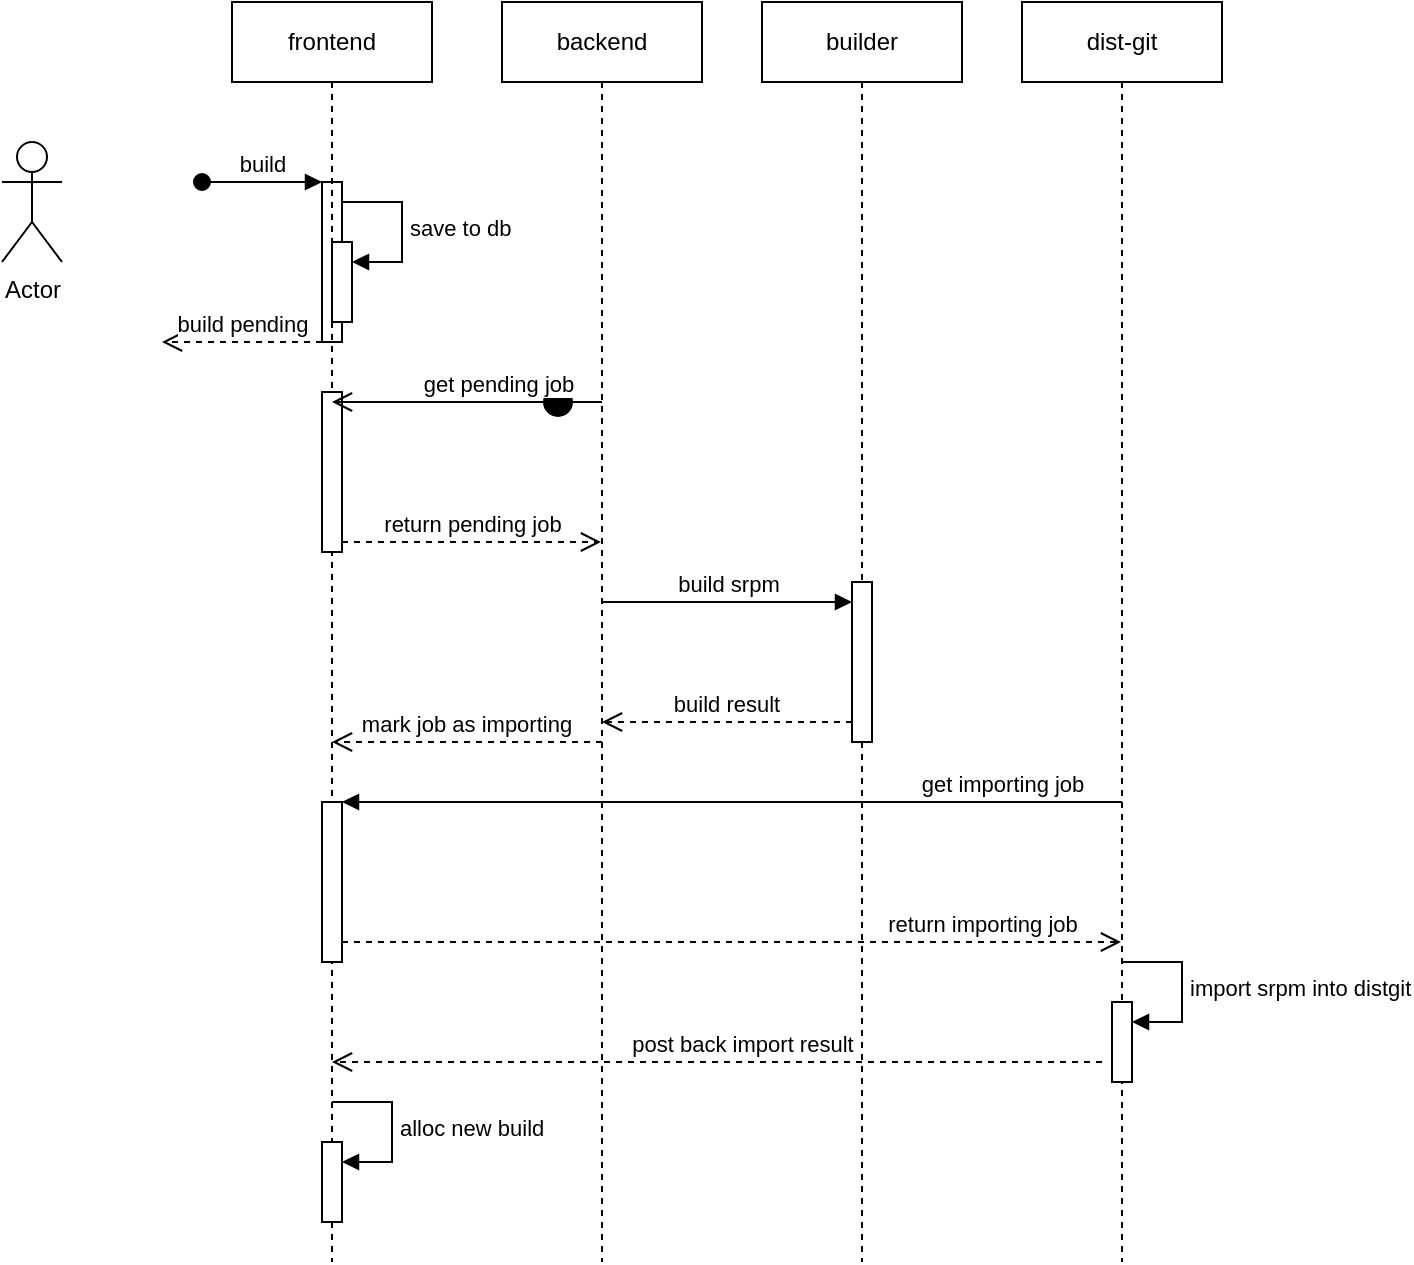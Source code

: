 <mxfile version="21.2.3" type="github">
  <diagram name="第 1 页" id="3Yip_k2VHXHlaTDQ69fk">
    <mxGraphModel dx="1185" dy="632" grid="1" gridSize="10" guides="1" tooltips="1" connect="1" arrows="1" fold="1" page="1" pageScale="1" pageWidth="827" pageHeight="1169" math="0" shadow="0">
      <root>
        <mxCell id="0" />
        <mxCell id="1" parent="0" />
        <mxCell id="AX-avMor0biqLMs2hPGr-2" value="Actor" style="shape=umlActor;verticalLabelPosition=bottom;verticalAlign=top;html=1;" vertex="1" parent="1">
          <mxGeometry x="20" y="420" width="30" height="60" as="geometry" />
        </mxCell>
        <mxCell id="AX-avMor0biqLMs2hPGr-10" value="" style="html=1;points=[];perimeter=orthogonalPerimeter;outlineConnect=0;targetShapes=umlLifeline;portConstraint=eastwest;newEdgeStyle={&quot;edgeStyle&quot;:&quot;elbowEdgeStyle&quot;,&quot;elbow&quot;:&quot;vertical&quot;,&quot;curved&quot;:0,&quot;rounded&quot;:0};" vertex="1" parent="1">
          <mxGeometry x="180" y="440" width="10" height="80" as="geometry" />
        </mxCell>
        <mxCell id="AX-avMor0biqLMs2hPGr-11" value="build" style="html=1;verticalAlign=bottom;startArrow=oval;endArrow=block;startSize=8;edgeStyle=elbowEdgeStyle;elbow=vertical;curved=0;rounded=0;" edge="1" target="AX-avMor0biqLMs2hPGr-10" parent="1">
          <mxGeometry relative="1" as="geometry">
            <mxPoint x="120" y="440" as="sourcePoint" />
          </mxGeometry>
        </mxCell>
        <mxCell id="AX-avMor0biqLMs2hPGr-12" value="frontend" style="shape=umlLifeline;perimeter=lifelinePerimeter;whiteSpace=wrap;html=1;container=1;dropTarget=0;collapsible=0;recursiveResize=0;outlineConnect=0;portConstraint=eastwest;newEdgeStyle={&quot;edgeStyle&quot;:&quot;elbowEdgeStyle&quot;,&quot;elbow&quot;:&quot;vertical&quot;,&quot;curved&quot;:0,&quot;rounded&quot;:0};" vertex="1" parent="1">
          <mxGeometry x="135" y="350" width="100" height="630" as="geometry" />
        </mxCell>
        <mxCell id="AX-avMor0biqLMs2hPGr-15" value="" style="html=1;points=[];perimeter=orthogonalPerimeter;outlineConnect=0;targetShapes=umlLifeline;portConstraint=eastwest;newEdgeStyle={&quot;edgeStyle&quot;:&quot;elbowEdgeStyle&quot;,&quot;elbow&quot;:&quot;vertical&quot;,&quot;curved&quot;:0,&quot;rounded&quot;:0};" vertex="1" parent="AX-avMor0biqLMs2hPGr-12">
          <mxGeometry x="50" y="120" width="10" height="40" as="geometry" />
        </mxCell>
        <mxCell id="AX-avMor0biqLMs2hPGr-16" value="save to db" style="html=1;align=left;spacingLeft=2;endArrow=block;rounded=0;edgeStyle=orthogonalEdgeStyle;curved=0;rounded=0;" edge="1" target="AX-avMor0biqLMs2hPGr-15" parent="AX-avMor0biqLMs2hPGr-12">
          <mxGeometry relative="1" as="geometry">
            <mxPoint x="55" y="100" as="sourcePoint" />
            <Array as="points">
              <mxPoint x="85" y="130" />
            </Array>
          </mxGeometry>
        </mxCell>
        <mxCell id="AX-avMor0biqLMs2hPGr-20" value="" style="html=1;points=[];perimeter=orthogonalPerimeter;outlineConnect=0;targetShapes=umlLifeline;portConstraint=eastwest;newEdgeStyle={&quot;edgeStyle&quot;:&quot;elbowEdgeStyle&quot;,&quot;elbow&quot;:&quot;vertical&quot;,&quot;curved&quot;:0,&quot;rounded&quot;:0};" vertex="1" parent="AX-avMor0biqLMs2hPGr-12">
          <mxGeometry x="45" y="195" width="10" height="80" as="geometry" />
        </mxCell>
        <mxCell id="AX-avMor0biqLMs2hPGr-35" value="" style="html=1;points=[];perimeter=orthogonalPerimeter;outlineConnect=0;targetShapes=umlLifeline;portConstraint=eastwest;newEdgeStyle={&quot;edgeStyle&quot;:&quot;elbowEdgeStyle&quot;,&quot;elbow&quot;:&quot;vertical&quot;,&quot;curved&quot;:0,&quot;rounded&quot;:0};" vertex="1" parent="AX-avMor0biqLMs2hPGr-12">
          <mxGeometry x="45" y="400" width="10" height="80" as="geometry" />
        </mxCell>
        <mxCell id="AX-avMor0biqLMs2hPGr-36" value="get importing job" style="html=1;verticalAlign=bottom;endArrow=block;edgeStyle=elbowEdgeStyle;elbow=vertical;curved=0;rounded=0;" edge="1" target="AX-avMor0biqLMs2hPGr-35" parent="AX-avMor0biqLMs2hPGr-12">
          <mxGeometry x="0.07" relative="1" as="geometry">
            <mxPoint x="125" y="400" as="sourcePoint" />
            <Array as="points">
              <mxPoint x="445" y="400" />
            </Array>
            <mxPoint as="offset" />
          </mxGeometry>
        </mxCell>
        <mxCell id="AX-avMor0biqLMs2hPGr-41" value="" style="html=1;points=[];perimeter=orthogonalPerimeter;outlineConnect=0;targetShapes=umlLifeline;portConstraint=eastwest;newEdgeStyle={&quot;edgeStyle&quot;:&quot;elbowEdgeStyle&quot;,&quot;elbow&quot;:&quot;vertical&quot;,&quot;curved&quot;:0,&quot;rounded&quot;:0};" vertex="1" parent="AX-avMor0biqLMs2hPGr-12">
          <mxGeometry x="45" y="570" width="10" height="40" as="geometry" />
        </mxCell>
        <mxCell id="AX-avMor0biqLMs2hPGr-42" value="alloc new build" style="html=1;align=left;spacingLeft=2;endArrow=block;rounded=0;edgeStyle=orthogonalEdgeStyle;curved=0;rounded=0;" edge="1" target="AX-avMor0biqLMs2hPGr-41" parent="AX-avMor0biqLMs2hPGr-12">
          <mxGeometry relative="1" as="geometry">
            <mxPoint x="50" y="550" as="sourcePoint" />
            <Array as="points">
              <mxPoint x="80" y="580" />
            </Array>
          </mxGeometry>
        </mxCell>
        <mxCell id="AX-avMor0biqLMs2hPGr-13" value="backend" style="shape=umlLifeline;perimeter=lifelinePerimeter;whiteSpace=wrap;html=1;container=1;dropTarget=0;collapsible=0;recursiveResize=0;outlineConnect=0;portConstraint=eastwest;newEdgeStyle={&quot;edgeStyle&quot;:&quot;elbowEdgeStyle&quot;,&quot;elbow&quot;:&quot;vertical&quot;,&quot;curved&quot;:0,&quot;rounded&quot;:0};" vertex="1" parent="1">
          <mxGeometry x="270" y="350" width="100" height="630" as="geometry" />
        </mxCell>
        <mxCell id="AX-avMor0biqLMs2hPGr-14" value="dist-git" style="shape=umlLifeline;perimeter=lifelinePerimeter;whiteSpace=wrap;html=1;container=1;dropTarget=0;collapsible=0;recursiveResize=0;outlineConnect=0;portConstraint=eastwest;newEdgeStyle={&quot;edgeStyle&quot;:&quot;elbowEdgeStyle&quot;,&quot;elbow&quot;:&quot;vertical&quot;,&quot;curved&quot;:0,&quot;rounded&quot;:0};" vertex="1" parent="1">
          <mxGeometry x="530" y="350" width="100" height="630" as="geometry" />
        </mxCell>
        <mxCell id="AX-avMor0biqLMs2hPGr-38" value="" style="html=1;points=[];perimeter=orthogonalPerimeter;outlineConnect=0;targetShapes=umlLifeline;portConstraint=eastwest;newEdgeStyle={&quot;edgeStyle&quot;:&quot;elbowEdgeStyle&quot;,&quot;elbow&quot;:&quot;vertical&quot;,&quot;curved&quot;:0,&quot;rounded&quot;:0};" vertex="1" parent="AX-avMor0biqLMs2hPGr-14">
          <mxGeometry x="45" y="500" width="10" height="40" as="geometry" />
        </mxCell>
        <mxCell id="AX-avMor0biqLMs2hPGr-39" value="import srpm into distgit" style="html=1;align=left;spacingLeft=2;endArrow=block;rounded=0;edgeStyle=orthogonalEdgeStyle;curved=0;rounded=0;" edge="1" target="AX-avMor0biqLMs2hPGr-38" parent="AX-avMor0biqLMs2hPGr-14">
          <mxGeometry relative="1" as="geometry">
            <mxPoint x="50" y="480" as="sourcePoint" />
            <Array as="points">
              <mxPoint x="80" y="510" />
            </Array>
          </mxGeometry>
        </mxCell>
        <mxCell id="AX-avMor0biqLMs2hPGr-19" value="build pending" style="html=1;verticalAlign=bottom;endArrow=open;dashed=1;endSize=8;edgeStyle=elbowEdgeStyle;elbow=vertical;curved=0;rounded=0;" edge="1" parent="1">
          <mxGeometry x="-0.006" relative="1" as="geometry">
            <mxPoint x="180" y="520" as="sourcePoint" />
            <mxPoint x="100" y="520" as="targetPoint" />
            <mxPoint as="offset" />
          </mxGeometry>
        </mxCell>
        <mxCell id="AX-avMor0biqLMs2hPGr-21" value="get pending job" style="html=1;verticalAlign=bottom;startArrow=circle;startFill=1;endArrow=open;startSize=6;endSize=8;edgeStyle=elbowEdgeStyle;elbow=vertical;curved=0;rounded=0;" edge="1" parent="1" target="AX-avMor0biqLMs2hPGr-12">
          <mxGeometry width="80" relative="1" as="geometry">
            <mxPoint x="290" y="550" as="sourcePoint" />
            <mxPoint x="210" y="550" as="targetPoint" />
            <Array as="points">
              <mxPoint x="320" y="550" />
            </Array>
          </mxGeometry>
        </mxCell>
        <mxCell id="AX-avMor0biqLMs2hPGr-22" value="return pending job" style="html=1;verticalAlign=bottom;endArrow=open;dashed=1;endSize=8;edgeStyle=elbowEdgeStyle;elbow=vertical;curved=0;rounded=0;" edge="1" parent="1" target="AX-avMor0biqLMs2hPGr-13">
          <mxGeometry x="-0.006" relative="1" as="geometry">
            <mxPoint x="190" y="620" as="sourcePoint" />
            <mxPoint x="270" y="620" as="targetPoint" />
            <mxPoint as="offset" />
          </mxGeometry>
        </mxCell>
        <mxCell id="AX-avMor0biqLMs2hPGr-25" value="builder" style="shape=umlLifeline;perimeter=lifelinePerimeter;whiteSpace=wrap;html=1;container=1;dropTarget=0;collapsible=0;recursiveResize=0;outlineConnect=0;portConstraint=eastwest;newEdgeStyle={&quot;edgeStyle&quot;:&quot;elbowEdgeStyle&quot;,&quot;elbow&quot;:&quot;vertical&quot;,&quot;curved&quot;:0,&quot;rounded&quot;:0};" vertex="1" parent="1">
          <mxGeometry x="400" y="350" width="100" height="630" as="geometry" />
        </mxCell>
        <mxCell id="AX-avMor0biqLMs2hPGr-26" value="" style="html=1;points=[];perimeter=orthogonalPerimeter;outlineConnect=0;targetShapes=umlLifeline;portConstraint=eastwest;newEdgeStyle={&quot;edgeStyle&quot;:&quot;elbowEdgeStyle&quot;,&quot;elbow&quot;:&quot;vertical&quot;,&quot;curved&quot;:0,&quot;rounded&quot;:0};" vertex="1" parent="AX-avMor0biqLMs2hPGr-25">
          <mxGeometry x="45" y="290" width="10" height="80" as="geometry" />
        </mxCell>
        <mxCell id="AX-avMor0biqLMs2hPGr-27" value="build srpm" style="html=1;verticalAlign=bottom;endArrow=block;edgeStyle=elbowEdgeStyle;elbow=vertical;curved=0;rounded=0;" edge="1" target="AX-avMor0biqLMs2hPGr-26" parent="1" source="AX-avMor0biqLMs2hPGr-13">
          <mxGeometry relative="1" as="geometry">
            <mxPoint x="375" y="640" as="sourcePoint" />
            <Array as="points">
              <mxPoint x="420" y="650" />
            </Array>
          </mxGeometry>
        </mxCell>
        <mxCell id="AX-avMor0biqLMs2hPGr-28" value="build result" style="html=1;verticalAlign=bottom;endArrow=open;dashed=1;endSize=8;edgeStyle=elbowEdgeStyle;elbow=vertical;curved=0;rounded=0;" edge="1" source="AX-avMor0biqLMs2hPGr-26" parent="1" target="AX-avMor0biqLMs2hPGr-13">
          <mxGeometry x="0.006" relative="1" as="geometry">
            <mxPoint x="375" y="715" as="targetPoint" />
            <Array as="points">
              <mxPoint x="380" y="710" />
              <mxPoint x="340" y="710" />
            </Array>
            <mxPoint as="offset" />
          </mxGeometry>
        </mxCell>
        <mxCell id="AX-avMor0biqLMs2hPGr-34" value="mark job as importing" style="html=1;verticalAlign=bottom;endArrow=open;dashed=1;endSize=8;edgeStyle=elbowEdgeStyle;elbow=vertical;curved=0;rounded=0;" edge="1" parent="1" target="AX-avMor0biqLMs2hPGr-12">
          <mxGeometry x="0.006" relative="1" as="geometry">
            <mxPoint x="200" y="720" as="targetPoint" />
            <mxPoint x="320" y="720" as="sourcePoint" />
            <Array as="points">
              <mxPoint x="260" y="720" />
              <mxPoint x="220" y="720" />
            </Array>
            <mxPoint as="offset" />
          </mxGeometry>
        </mxCell>
        <mxCell id="AX-avMor0biqLMs2hPGr-37" value="return importing job" style="html=1;verticalAlign=bottom;endArrow=open;dashed=1;endSize=8;edgeStyle=elbowEdgeStyle;elbow=vertical;curved=0;rounded=0;" edge="1" source="AX-avMor0biqLMs2hPGr-35" parent="1" target="AX-avMor0biqLMs2hPGr-14">
          <mxGeometry x="0.643" relative="1" as="geometry">
            <mxPoint x="260" y="825" as="targetPoint" />
            <Array as="points">
              <mxPoint x="400" y="820" />
              <mxPoint x="560" y="820" />
            </Array>
            <mxPoint as="offset" />
          </mxGeometry>
        </mxCell>
        <mxCell id="AX-avMor0biqLMs2hPGr-40" value="post back import result" style="html=1;verticalAlign=bottom;endArrow=open;dashed=1;endSize=8;edgeStyle=elbowEdgeStyle;elbow=vertical;curved=0;rounded=0;" edge="1" parent="1" target="AX-avMor0biqLMs2hPGr-12">
          <mxGeometry x="-0.065" relative="1" as="geometry">
            <mxPoint x="200" y="880" as="targetPoint" />
            <mxPoint x="570" y="880" as="sourcePoint" />
            <Array as="points">
              <mxPoint x="550" y="880" />
              <mxPoint x="390" y="880" />
            </Array>
            <mxPoint as="offset" />
          </mxGeometry>
        </mxCell>
      </root>
    </mxGraphModel>
  </diagram>
</mxfile>

